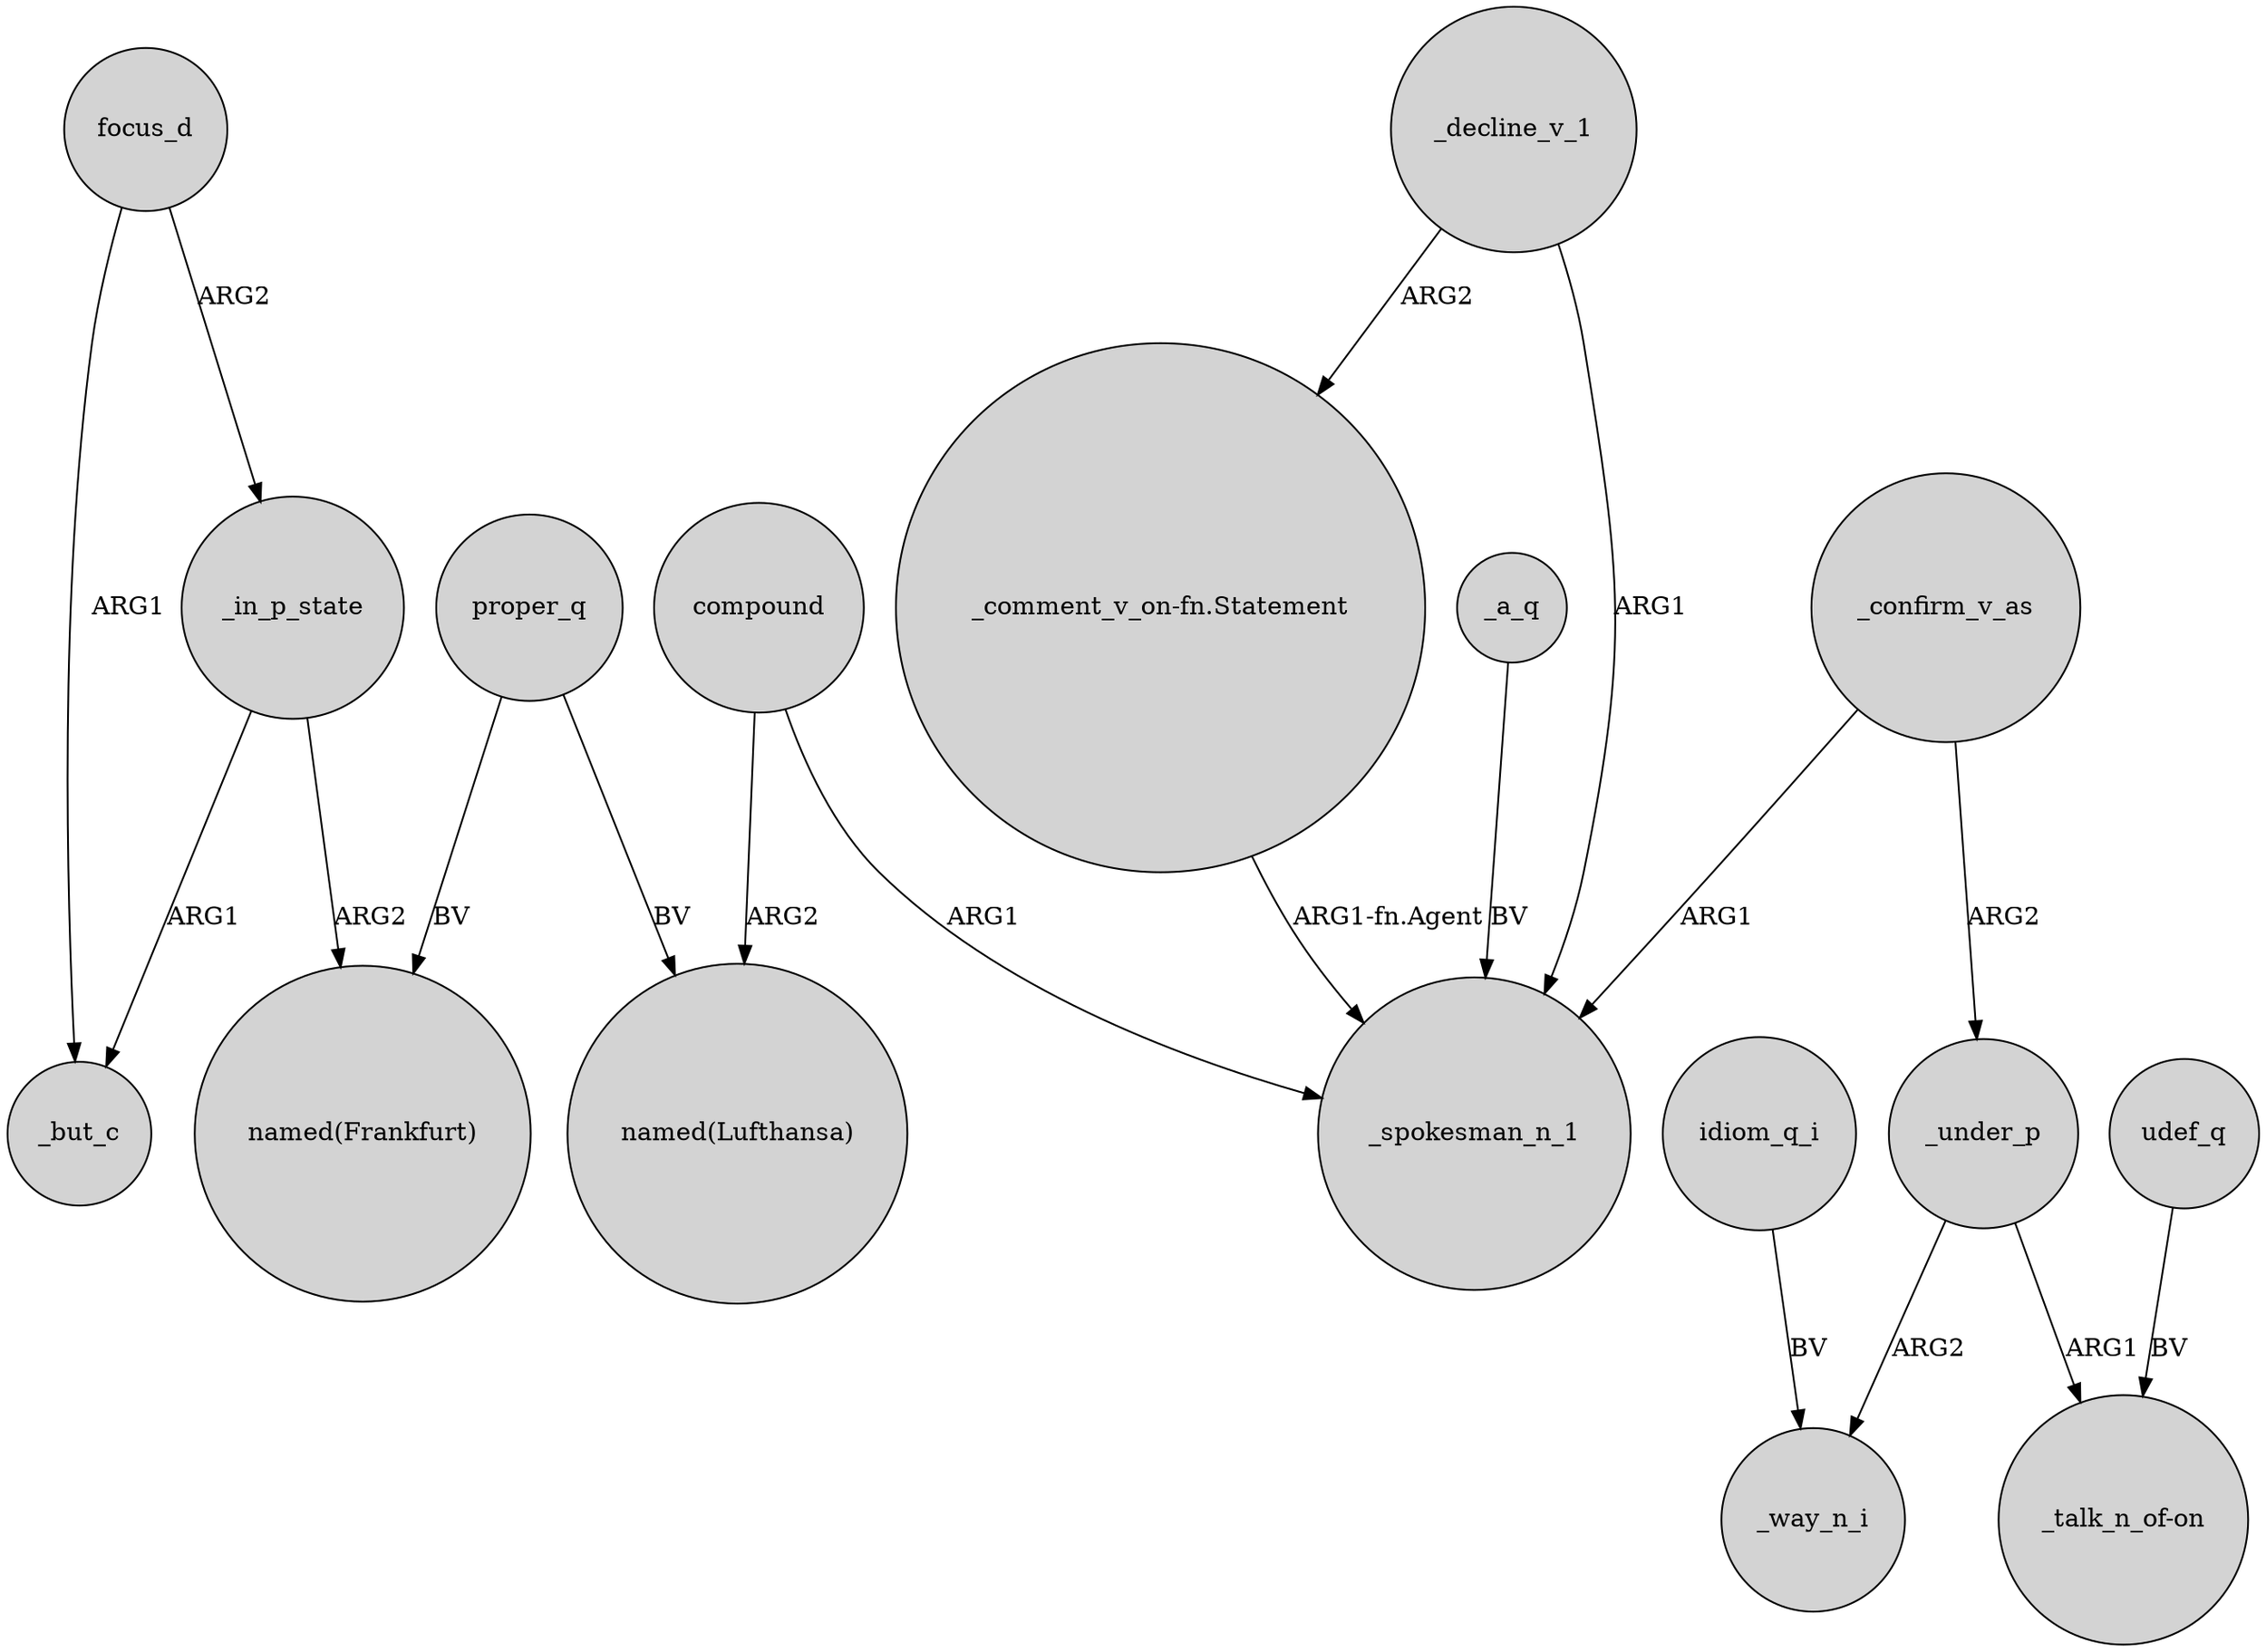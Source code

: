 digraph {
	node [shape=circle style=filled]
	_in_p_state -> _but_c [label=ARG1]
	_under_p -> _way_n_i [label=ARG2]
	compound -> _spokesman_n_1 [label=ARG1]
	_under_p -> "_talk_n_of-on" [label=ARG1]
	idiom_q_i -> _way_n_i [label=BV]
	_decline_v_1 -> _spokesman_n_1 [label=ARG1]
	_confirm_v_as -> _spokesman_n_1 [label=ARG1]
	_in_p_state -> "named(Frankfurt)" [label=ARG2]
	udef_q -> "_talk_n_of-on" [label=BV]
	_a_q -> _spokesman_n_1 [label=BV]
	proper_q -> "named(Lufthansa)" [label=BV]
	focus_d -> _but_c [label=ARG1]
	_confirm_v_as -> _under_p [label=ARG2]
	compound -> "named(Lufthansa)" [label=ARG2]
	proper_q -> "named(Frankfurt)" [label=BV]
	"_comment_v_on-fn.Statement" -> _spokesman_n_1 [label="ARG1-fn.Agent"]
	_decline_v_1 -> "_comment_v_on-fn.Statement" [label=ARG2]
	focus_d -> _in_p_state [label=ARG2]
}
